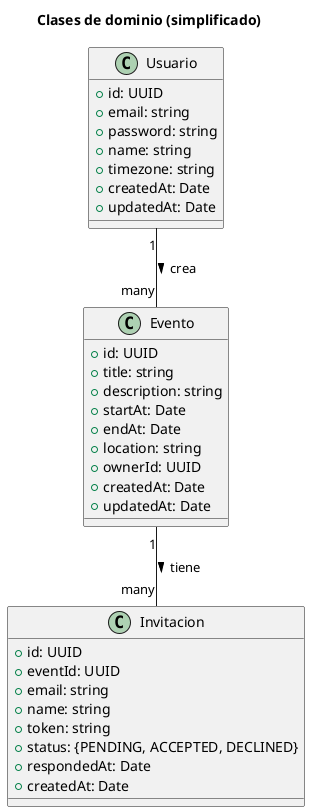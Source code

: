 @startuml
title Clases de dominio (simplificado)

class Usuario {
  +id: UUID
  +email: string
  +password: string
  +name: string
  +timezone: string
  +createdAt: Date
  +updatedAt: Date
}

class Evento {
  +id: UUID
  +title: string
  +description: string
  +startAt: Date
  +endAt: Date
  +location: string
  +ownerId: UUID
  +createdAt: Date
  +updatedAt: Date
}

class Invitacion {
  +id: UUID
  +eventId: UUID
  +email: string
  +name: string
  +token: string
  +status: {PENDING, ACCEPTED, DECLINED}
  +respondedAt: Date
  +createdAt: Date
}

Usuario "1" -- "many" Evento : crea >
Evento "1" -- "many" Invitacion : tiene >
@enduml
